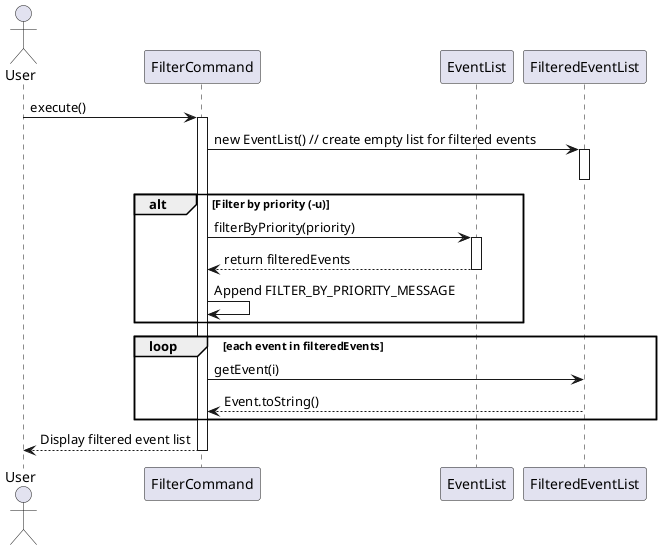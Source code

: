 @startuml
actor User
participant "FilterCommand" as FC
participant "EventList" as EL
participant "FilteredEventList" as FEL

User -> FC: execute()
activate FC
FC -> FEL: new EventList() // create empty list for filtered events
activate FEL
deactivate FEL

alt Filter by priority (-u)
    FC -> EL: filterByPriority(priority)
    activate EL
    EL --> FC: return filteredEvents
    deactivate EL
    FC -> FC: Append FILTER_BY_PRIORITY_MESSAGE
end alt

loop each event in filteredEvents
    FC -> FEL: getEvent(i)
    FEL --> FC: Event.toString()
end loop

FC --> User: Display filtered event list
deactivate FC

@enduml